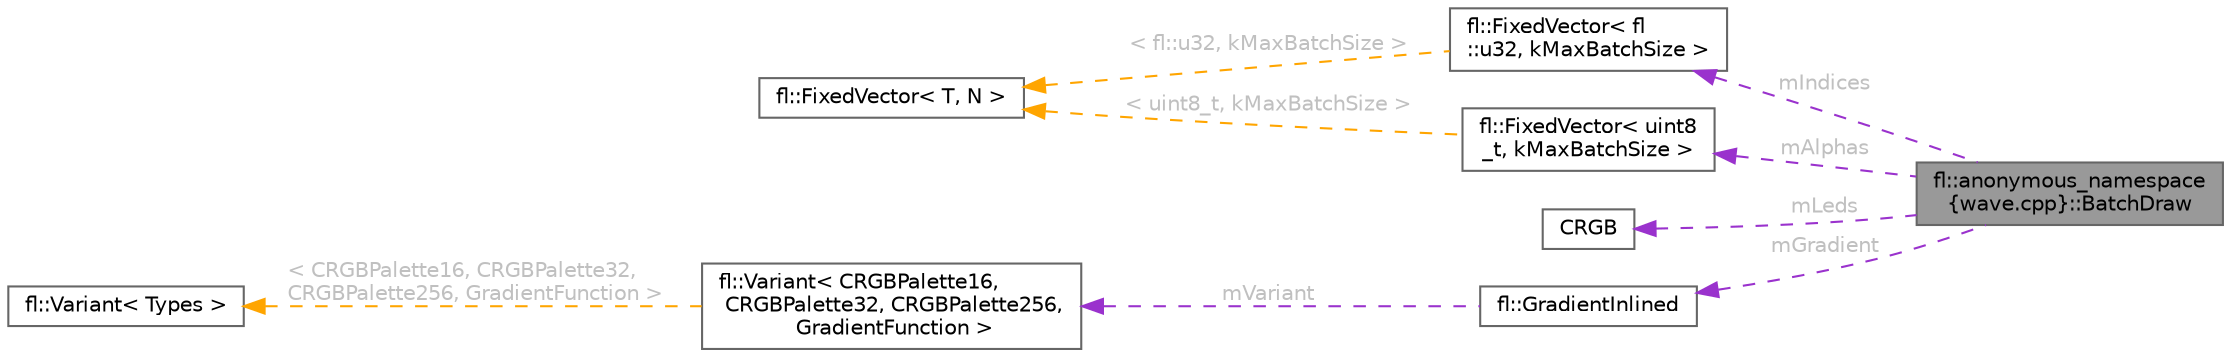 digraph "fl::anonymous_namespace{wave.cpp}::BatchDraw"
{
 // INTERACTIVE_SVG=YES
 // LATEX_PDF_SIZE
  bgcolor="transparent";
  edge [fontname=Helvetica,fontsize=10,labelfontname=Helvetica,labelfontsize=10];
  node [fontname=Helvetica,fontsize=10,shape=box,height=0.2,width=0.4];
  rankdir="LR";
  Node1 [id="Node000001",label="fl::anonymous_namespace\l\{wave.cpp\}::BatchDraw",height=0.2,width=0.4,color="gray40", fillcolor="grey60", style="filled", fontcolor="black",tooltip=" "];
  Node2 -> Node1 [id="edge1_Node000001_Node000002",dir="back",color="darkorchid3",style="dashed",tooltip=" ",label=" mIndices",fontcolor="grey" ];
  Node2 [id="Node000002",label="fl::FixedVector\< fl\l::u32, kMaxBatchSize \>",height=0.2,width=0.4,color="gray40", fillcolor="white", style="filled",URL="$d3/d73/classfl_1_1_fixed_vector.html",tooltip=" "];
  Node3 -> Node2 [id="edge2_Node000002_Node000003",dir="back",color="orange",style="dashed",tooltip=" ",label=" \< fl::u32, kMaxBatchSize \>",fontcolor="grey" ];
  Node3 [id="Node000003",label="fl::FixedVector\< T, N \>",height=0.2,width=0.4,color="gray40", fillcolor="white", style="filled",URL="$d3/d73/classfl_1_1_fixed_vector.html",tooltip=" "];
  Node4 -> Node1 [id="edge3_Node000001_Node000004",dir="back",color="darkorchid3",style="dashed",tooltip=" ",label=" mAlphas",fontcolor="grey" ];
  Node4 [id="Node000004",label="fl::FixedVector\< uint8\l_t, kMaxBatchSize \>",height=0.2,width=0.4,color="gray40", fillcolor="white", style="filled",URL="$d3/d73/classfl_1_1_fixed_vector.html",tooltip=" "];
  Node3 -> Node4 [id="edge4_Node000004_Node000003",dir="back",color="orange",style="dashed",tooltip=" ",label=" \< uint8_t, kMaxBatchSize \>",fontcolor="grey" ];
  Node5 -> Node1 [id="edge5_Node000001_Node000005",dir="back",color="darkorchid3",style="dashed",tooltip=" ",label=" mLeds",fontcolor="grey" ];
  Node5 [id="Node000005",label="CRGB",height=0.2,width=0.4,color="gray40", fillcolor="white", style="filled",URL="$d7/d82/struct_c_r_g_b.html",tooltip="Representation of an RGB pixel (Red, Green, Blue)"];
  Node6 -> Node1 [id="edge6_Node000001_Node000006",dir="back",color="darkorchid3",style="dashed",tooltip=" ",label=" mGradient",fontcolor="grey" ];
  Node6 [id="Node000006",label="fl::GradientInlined",height=0.2,width=0.4,color="gray40", fillcolor="white", style="filled",URL="$d0/db5/classfl_1_1_gradient_inlined.html",tooltip=" "];
  Node7 -> Node6 [id="edge7_Node000006_Node000007",dir="back",color="darkorchid3",style="dashed",tooltip=" ",label=" mVariant",fontcolor="grey" ];
  Node7 [id="Node000007",label="fl::Variant\< CRGBPalette16,\l CRGBPalette32, CRGBPalette256,\l GradientFunction \>",height=0.2,width=0.4,color="gray40", fillcolor="white", style="filled",URL="$de/d60/classfl_1_1_variant.html",tooltip=" "];
  Node8 -> Node7 [id="edge8_Node000007_Node000008",dir="back",color="orange",style="dashed",tooltip=" ",label=" \< CRGBPalette16, CRGBPalette32,\l CRGBPalette256, GradientFunction \>",fontcolor="grey" ];
  Node8 [id="Node000008",label="fl::Variant\< Types \>",height=0.2,width=0.4,color="gray40", fillcolor="white", style="filled",URL="$de/d60/classfl_1_1_variant.html",tooltip=" "];
}
